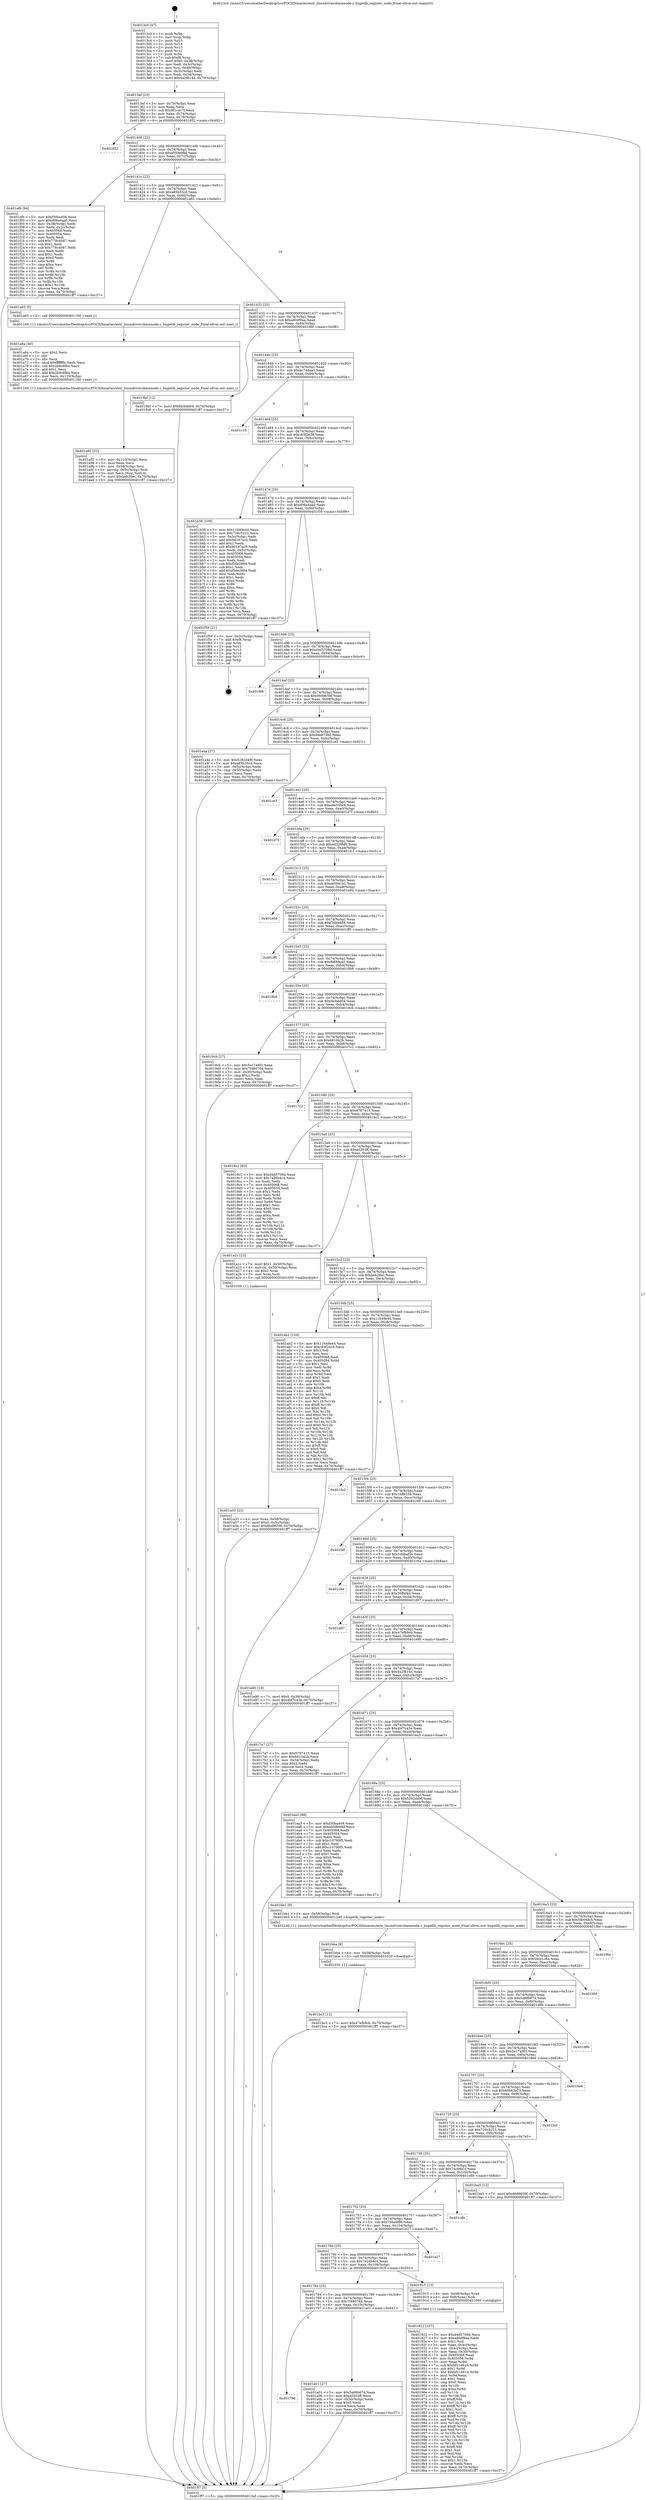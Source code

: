 digraph "0x4013c0" {
  label = "0x4013c0 (/mnt/c/Users/mathe/Desktop/tcc/POCII/binaries/extr_linuxdriversbasenode.c_hugetlb_register_node_Final-ollvm.out::main(0))"
  labelloc = "t"
  node[shape=record]

  Entry [label="",width=0.3,height=0.3,shape=circle,fillcolor=black,style=filled]
  "0x4013ef" [label="{
     0x4013ef [23]\l
     | [instrs]\l
     &nbsp;&nbsp;0x4013ef \<+3\>: mov -0x70(%rbp),%eax\l
     &nbsp;&nbsp;0x4013f2 \<+2\>: mov %eax,%ecx\l
     &nbsp;&nbsp;0x4013f4 \<+6\>: sub $0x9f1c4c7f,%ecx\l
     &nbsp;&nbsp;0x4013fa \<+3\>: mov %eax,-0x74(%rbp)\l
     &nbsp;&nbsp;0x4013fd \<+3\>: mov %ecx,-0x78(%rbp)\l
     &nbsp;&nbsp;0x401400 \<+6\>: je 0000000000401852 \<main+0x492\>\l
  }"]
  "0x401852" [label="{
     0x401852\l
  }", style=dashed]
  "0x401406" [label="{
     0x401406 [22]\l
     | [instrs]\l
     &nbsp;&nbsp;0x401406 \<+5\>: jmp 000000000040140b \<main+0x4b\>\l
     &nbsp;&nbsp;0x40140b \<+3\>: mov -0x74(%rbp),%eax\l
     &nbsp;&nbsp;0x40140e \<+5\>: sub $0xa059e98d,%eax\l
     &nbsp;&nbsp;0x401413 \<+3\>: mov %eax,-0x7c(%rbp)\l
     &nbsp;&nbsp;0x401416 \<+6\>: je 0000000000401efb \<main+0xb3b\>\l
  }"]
  Exit [label="",width=0.3,height=0.3,shape=circle,fillcolor=black,style=filled,peripheries=2]
  "0x401efb" [label="{
     0x401efb [94]\l
     | [instrs]\l
     &nbsp;&nbsp;0x401efb \<+5\>: mov $0xf30ba408,%eax\l
     &nbsp;&nbsp;0x401f00 \<+5\>: mov $0xd06a4aa0,%ecx\l
     &nbsp;&nbsp;0x401f05 \<+3\>: mov -0x38(%rbp),%edx\l
     &nbsp;&nbsp;0x401f08 \<+3\>: mov %edx,-0x2c(%rbp)\l
     &nbsp;&nbsp;0x401f0b \<+7\>: mov 0x405068,%edx\l
     &nbsp;&nbsp;0x401f12 \<+7\>: mov 0x405054,%esi\l
     &nbsp;&nbsp;0x401f19 \<+2\>: mov %edx,%edi\l
     &nbsp;&nbsp;0x401f1b \<+6\>: add $0x778c4087,%edi\l
     &nbsp;&nbsp;0x401f21 \<+3\>: sub $0x1,%edi\l
     &nbsp;&nbsp;0x401f24 \<+6\>: sub $0x778c4087,%edi\l
     &nbsp;&nbsp;0x401f2a \<+3\>: imul %edi,%edx\l
     &nbsp;&nbsp;0x401f2d \<+3\>: and $0x1,%edx\l
     &nbsp;&nbsp;0x401f30 \<+3\>: cmp $0x0,%edx\l
     &nbsp;&nbsp;0x401f33 \<+4\>: sete %r8b\l
     &nbsp;&nbsp;0x401f37 \<+3\>: cmp $0xa,%esi\l
     &nbsp;&nbsp;0x401f3a \<+4\>: setl %r9b\l
     &nbsp;&nbsp;0x401f3e \<+3\>: mov %r8b,%r10b\l
     &nbsp;&nbsp;0x401f41 \<+3\>: and %r9b,%r10b\l
     &nbsp;&nbsp;0x401f44 \<+3\>: xor %r9b,%r8b\l
     &nbsp;&nbsp;0x401f47 \<+3\>: or %r8b,%r10b\l
     &nbsp;&nbsp;0x401f4a \<+4\>: test $0x1,%r10b\l
     &nbsp;&nbsp;0x401f4e \<+3\>: cmovne %ecx,%eax\l
     &nbsp;&nbsp;0x401f51 \<+3\>: mov %eax,-0x70(%rbp)\l
     &nbsp;&nbsp;0x401f54 \<+5\>: jmp 0000000000401ff7 \<main+0xc37\>\l
  }"]
  "0x40141c" [label="{
     0x40141c [22]\l
     | [instrs]\l
     &nbsp;&nbsp;0x40141c \<+5\>: jmp 0000000000401421 \<main+0x61\>\l
     &nbsp;&nbsp;0x401421 \<+3\>: mov -0x74(%rbp),%eax\l
     &nbsp;&nbsp;0x401424 \<+5\>: sub $0xa85b35cd,%eax\l
     &nbsp;&nbsp;0x401429 \<+3\>: mov %eax,-0x80(%rbp)\l
     &nbsp;&nbsp;0x40142c \<+6\>: je 0000000000401a65 \<main+0x6a5\>\l
  }"]
  "0x401bc3" [label="{
     0x401bc3 [12]\l
     | [instrs]\l
     &nbsp;&nbsp;0x401bc3 \<+7\>: movl $0x47efb9cb,-0x70(%rbp)\l
     &nbsp;&nbsp;0x401bca \<+5\>: jmp 0000000000401ff7 \<main+0xc37\>\l
  }"]
  "0x401a65" [label="{
     0x401a65 [5]\l
     | [instrs]\l
     &nbsp;&nbsp;0x401a65 \<+5\>: call 0000000000401160 \<next_i\>\l
     | [calls]\l
     &nbsp;&nbsp;0x401160 \{1\} (/mnt/c/Users/mathe/Desktop/tcc/POCII/binaries/extr_linuxdriversbasenode.c_hugetlb_register_node_Final-ollvm.out::next_i)\l
  }"]
  "0x401432" [label="{
     0x401432 [25]\l
     | [instrs]\l
     &nbsp;&nbsp;0x401432 \<+5\>: jmp 0000000000401437 \<main+0x77\>\l
     &nbsp;&nbsp;0x401437 \<+3\>: mov -0x74(%rbp),%eax\l
     &nbsp;&nbsp;0x40143a \<+5\>: sub $0xad0df9aa,%eax\l
     &nbsp;&nbsp;0x40143f \<+6\>: mov %eax,-0x84(%rbp)\l
     &nbsp;&nbsp;0x401445 \<+6\>: je 00000000004019bf \<main+0x5ff\>\l
  }"]
  "0x401bba" [label="{
     0x401bba [9]\l
     | [instrs]\l
     &nbsp;&nbsp;0x401bba \<+4\>: mov -0x58(%rbp),%rdi\l
     &nbsp;&nbsp;0x401bbe \<+5\>: call 0000000000401030 \<free@plt\>\l
     | [calls]\l
     &nbsp;&nbsp;0x401030 \{1\} (unknown)\l
  }"]
  "0x4019bf" [label="{
     0x4019bf [12]\l
     | [instrs]\l
     &nbsp;&nbsp;0x4019bf \<+7\>: movl $0xfdcbdd04,-0x70(%rbp)\l
     &nbsp;&nbsp;0x4019c6 \<+5\>: jmp 0000000000401ff7 \<main+0xc37\>\l
  }"]
  "0x40144b" [label="{
     0x40144b [25]\l
     | [instrs]\l
     &nbsp;&nbsp;0x40144b \<+5\>: jmp 0000000000401450 \<main+0x90\>\l
     &nbsp;&nbsp;0x401450 \<+3\>: mov -0x74(%rbp),%eax\l
     &nbsp;&nbsp;0x401453 \<+5\>: sub $0xbc748aa1,%eax\l
     &nbsp;&nbsp;0x401458 \<+6\>: mov %eax,-0x88(%rbp)\l
     &nbsp;&nbsp;0x40145e \<+6\>: je 0000000000401c18 \<main+0x858\>\l
  }"]
  "0x401a92" [label="{
     0x401a92 [32]\l
     | [instrs]\l
     &nbsp;&nbsp;0x401a92 \<+6\>: mov -0x110(%rbp),%ecx\l
     &nbsp;&nbsp;0x401a98 \<+3\>: imul %eax,%ecx\l
     &nbsp;&nbsp;0x401a9b \<+4\>: mov -0x58(%rbp),%rsi\l
     &nbsp;&nbsp;0x401a9f \<+4\>: movslq -0x5c(%rbp),%rdi\l
     &nbsp;&nbsp;0x401aa3 \<+3\>: mov %ecx,(%rsi,%rdi,4)\l
     &nbsp;&nbsp;0x401aa6 \<+7\>: movl $0xbeb26ec,-0x70(%rbp)\l
     &nbsp;&nbsp;0x401aad \<+5\>: jmp 0000000000401ff7 \<main+0xc37\>\l
  }"]
  "0x401c18" [label="{
     0x401c18\l
  }", style=dashed]
  "0x401464" [label="{
     0x401464 [25]\l
     | [instrs]\l
     &nbsp;&nbsp;0x401464 \<+5\>: jmp 0000000000401469 \<main+0xa9\>\l
     &nbsp;&nbsp;0x401469 \<+3\>: mov -0x74(%rbp),%eax\l
     &nbsp;&nbsp;0x40146c \<+5\>: sub $0xc83f2e28,%eax\l
     &nbsp;&nbsp;0x401471 \<+6\>: mov %eax,-0x8c(%rbp)\l
     &nbsp;&nbsp;0x401477 \<+6\>: je 0000000000401b38 \<main+0x778\>\l
  }"]
  "0x401a6a" [label="{
     0x401a6a [40]\l
     | [instrs]\l
     &nbsp;&nbsp;0x401a6a \<+5\>: mov $0x2,%ecx\l
     &nbsp;&nbsp;0x401a6f \<+1\>: cltd\l
     &nbsp;&nbsp;0x401a70 \<+2\>: idiv %ecx\l
     &nbsp;&nbsp;0x401a72 \<+6\>: imul $0xfffffffe,%edx,%ecx\l
     &nbsp;&nbsp;0x401a78 \<+6\>: sub $0x2b9c6fb4,%ecx\l
     &nbsp;&nbsp;0x401a7e \<+3\>: add $0x1,%ecx\l
     &nbsp;&nbsp;0x401a81 \<+6\>: add $0x2b9c6fb4,%ecx\l
     &nbsp;&nbsp;0x401a87 \<+6\>: mov %ecx,-0x110(%rbp)\l
     &nbsp;&nbsp;0x401a8d \<+5\>: call 0000000000401160 \<next_i\>\l
     | [calls]\l
     &nbsp;&nbsp;0x401160 \{1\} (/mnt/c/Users/mathe/Desktop/tcc/POCII/binaries/extr_linuxdriversbasenode.c_hugetlb_register_node_Final-ollvm.out::next_i)\l
  }"]
  "0x401b38" [label="{
     0x401b38 [109]\l
     | [instrs]\l
     &nbsp;&nbsp;0x401b38 \<+5\>: mov $0x11649e44,%eax\l
     &nbsp;&nbsp;0x401b3d \<+5\>: mov $0x726c5223,%ecx\l
     &nbsp;&nbsp;0x401b42 \<+3\>: mov -0x5c(%rbp),%edx\l
     &nbsp;&nbsp;0x401b45 \<+6\>: add $0x9d187ac0,%edx\l
     &nbsp;&nbsp;0x401b4b \<+3\>: add $0x1,%edx\l
     &nbsp;&nbsp;0x401b4e \<+6\>: sub $0x9d187ac0,%edx\l
     &nbsp;&nbsp;0x401b54 \<+3\>: mov %edx,-0x5c(%rbp)\l
     &nbsp;&nbsp;0x401b57 \<+7\>: mov 0x405068,%edx\l
     &nbsp;&nbsp;0x401b5e \<+7\>: mov 0x405054,%esi\l
     &nbsp;&nbsp;0x401b65 \<+2\>: mov %edx,%edi\l
     &nbsp;&nbsp;0x401b67 \<+6\>: sub $0xf56e2894,%edi\l
     &nbsp;&nbsp;0x401b6d \<+3\>: sub $0x1,%edi\l
     &nbsp;&nbsp;0x401b70 \<+6\>: add $0xf56e2894,%edi\l
     &nbsp;&nbsp;0x401b76 \<+3\>: imul %edi,%edx\l
     &nbsp;&nbsp;0x401b79 \<+3\>: and $0x1,%edx\l
     &nbsp;&nbsp;0x401b7c \<+3\>: cmp $0x0,%edx\l
     &nbsp;&nbsp;0x401b7f \<+4\>: sete %r8b\l
     &nbsp;&nbsp;0x401b83 \<+3\>: cmp $0xa,%esi\l
     &nbsp;&nbsp;0x401b86 \<+4\>: setl %r9b\l
     &nbsp;&nbsp;0x401b8a \<+3\>: mov %r8b,%r10b\l
     &nbsp;&nbsp;0x401b8d \<+3\>: and %r9b,%r10b\l
     &nbsp;&nbsp;0x401b90 \<+3\>: xor %r9b,%r8b\l
     &nbsp;&nbsp;0x401b93 \<+3\>: or %r8b,%r10b\l
     &nbsp;&nbsp;0x401b96 \<+4\>: test $0x1,%r10b\l
     &nbsp;&nbsp;0x401b9a \<+3\>: cmovne %ecx,%eax\l
     &nbsp;&nbsp;0x401b9d \<+3\>: mov %eax,-0x70(%rbp)\l
     &nbsp;&nbsp;0x401ba0 \<+5\>: jmp 0000000000401ff7 \<main+0xc37\>\l
  }"]
  "0x40147d" [label="{
     0x40147d [25]\l
     | [instrs]\l
     &nbsp;&nbsp;0x40147d \<+5\>: jmp 0000000000401482 \<main+0xc2\>\l
     &nbsp;&nbsp;0x401482 \<+3\>: mov -0x74(%rbp),%eax\l
     &nbsp;&nbsp;0x401485 \<+5\>: sub $0xd06a4aa0,%eax\l
     &nbsp;&nbsp;0x40148a \<+6\>: mov %eax,-0x90(%rbp)\l
     &nbsp;&nbsp;0x401490 \<+6\>: je 0000000000401f59 \<main+0xb99\>\l
  }"]
  "0x401a33" [label="{
     0x401a33 [23]\l
     | [instrs]\l
     &nbsp;&nbsp;0x401a33 \<+4\>: mov %rax,-0x58(%rbp)\l
     &nbsp;&nbsp;0x401a37 \<+7\>: movl $0x0,-0x5c(%rbp)\l
     &nbsp;&nbsp;0x401a3e \<+7\>: movl $0xd6d9659f,-0x70(%rbp)\l
     &nbsp;&nbsp;0x401a45 \<+5\>: jmp 0000000000401ff7 \<main+0xc37\>\l
  }"]
  "0x401f59" [label="{
     0x401f59 [21]\l
     | [instrs]\l
     &nbsp;&nbsp;0x401f59 \<+3\>: mov -0x2c(%rbp),%eax\l
     &nbsp;&nbsp;0x401f5c \<+7\>: add $0xf8,%rsp\l
     &nbsp;&nbsp;0x401f63 \<+1\>: pop %rbx\l
     &nbsp;&nbsp;0x401f64 \<+2\>: pop %r12\l
     &nbsp;&nbsp;0x401f66 \<+2\>: pop %r13\l
     &nbsp;&nbsp;0x401f68 \<+2\>: pop %r14\l
     &nbsp;&nbsp;0x401f6a \<+2\>: pop %r15\l
     &nbsp;&nbsp;0x401f6c \<+1\>: pop %rbp\l
     &nbsp;&nbsp;0x401f6d \<+1\>: ret\l
  }"]
  "0x401496" [label="{
     0x401496 [25]\l
     | [instrs]\l
     &nbsp;&nbsp;0x401496 \<+5\>: jmp 000000000040149b \<main+0xdb\>\l
     &nbsp;&nbsp;0x40149b \<+3\>: mov -0x74(%rbp),%eax\l
     &nbsp;&nbsp;0x40149e \<+5\>: sub $0xd4d5708d,%eax\l
     &nbsp;&nbsp;0x4014a3 \<+6\>: mov %eax,-0x94(%rbp)\l
     &nbsp;&nbsp;0x4014a9 \<+6\>: je 0000000000401f86 \<main+0xbc6\>\l
  }"]
  "0x40179d" [label="{
     0x40179d\l
  }", style=dashed]
  "0x401f86" [label="{
     0x401f86\l
  }", style=dashed]
  "0x4014af" [label="{
     0x4014af [25]\l
     | [instrs]\l
     &nbsp;&nbsp;0x4014af \<+5\>: jmp 00000000004014b4 \<main+0xf4\>\l
     &nbsp;&nbsp;0x4014b4 \<+3\>: mov -0x74(%rbp),%eax\l
     &nbsp;&nbsp;0x4014b7 \<+5\>: sub $0xd6d9659f,%eax\l
     &nbsp;&nbsp;0x4014bc \<+6\>: mov %eax,-0x98(%rbp)\l
     &nbsp;&nbsp;0x4014c2 \<+6\>: je 0000000000401a4a \<main+0x68a\>\l
  }"]
  "0x401a01" [label="{
     0x401a01 [27]\l
     | [instrs]\l
     &nbsp;&nbsp;0x401a01 \<+5\>: mov $0x5a88b67d,%eax\l
     &nbsp;&nbsp;0x401a06 \<+5\>: mov $0xa0203ff,%ecx\l
     &nbsp;&nbsp;0x401a0b \<+3\>: mov -0x30(%rbp),%edx\l
     &nbsp;&nbsp;0x401a0e \<+3\>: cmp $0x0,%edx\l
     &nbsp;&nbsp;0x401a11 \<+3\>: cmove %ecx,%eax\l
     &nbsp;&nbsp;0x401a14 \<+3\>: mov %eax,-0x70(%rbp)\l
     &nbsp;&nbsp;0x401a17 \<+5\>: jmp 0000000000401ff7 \<main+0xc37\>\l
  }"]
  "0x401a4a" [label="{
     0x401a4a [27]\l
     | [instrs]\l
     &nbsp;&nbsp;0x401a4a \<+5\>: mov $0x5292d49f,%eax\l
     &nbsp;&nbsp;0x401a4f \<+5\>: mov $0xa85b35cd,%ecx\l
     &nbsp;&nbsp;0x401a54 \<+3\>: mov -0x5c(%rbp),%edx\l
     &nbsp;&nbsp;0x401a57 \<+3\>: cmp -0x50(%rbp),%edx\l
     &nbsp;&nbsp;0x401a5a \<+3\>: cmovl %ecx,%eax\l
     &nbsp;&nbsp;0x401a5d \<+3\>: mov %eax,-0x70(%rbp)\l
     &nbsp;&nbsp;0x401a60 \<+5\>: jmp 0000000000401ff7 \<main+0xc37\>\l
  }"]
  "0x4014c8" [label="{
     0x4014c8 [25]\l
     | [instrs]\l
     &nbsp;&nbsp;0x4014c8 \<+5\>: jmp 00000000004014cd \<main+0x10d\>\l
     &nbsp;&nbsp;0x4014cd \<+3\>: mov -0x74(%rbp),%eax\l
     &nbsp;&nbsp;0x4014d0 \<+5\>: sub $0xddeb7380,%eax\l
     &nbsp;&nbsp;0x4014d5 \<+6\>: mov %eax,-0x9c(%rbp)\l
     &nbsp;&nbsp;0x4014db \<+6\>: je 0000000000401ce3 \<main+0x923\>\l
  }"]
  "0x401922" [label="{
     0x401922 [157]\l
     | [instrs]\l
     &nbsp;&nbsp;0x401922 \<+5\>: mov $0xd4d5708d,%ecx\l
     &nbsp;&nbsp;0x401927 \<+5\>: mov $0xad0df9aa,%edx\l
     &nbsp;&nbsp;0x40192c \<+3\>: mov $0x1,%sil\l
     &nbsp;&nbsp;0x40192f \<+3\>: mov %eax,-0x4c(%rbp)\l
     &nbsp;&nbsp;0x401932 \<+3\>: mov -0x4c(%rbp),%eax\l
     &nbsp;&nbsp;0x401935 \<+3\>: mov %eax,-0x30(%rbp)\l
     &nbsp;&nbsp;0x401938 \<+7\>: mov 0x405068,%eax\l
     &nbsp;&nbsp;0x40193f \<+8\>: mov 0x405054,%r8d\l
     &nbsp;&nbsp;0x401947 \<+3\>: mov %eax,%r9d\l
     &nbsp;&nbsp;0x40194a \<+7\>: sub $0xbf21461b,%r9d\l
     &nbsp;&nbsp;0x401951 \<+4\>: sub $0x1,%r9d\l
     &nbsp;&nbsp;0x401955 \<+7\>: add $0xbf21461b,%r9d\l
     &nbsp;&nbsp;0x40195c \<+4\>: imul %r9d,%eax\l
     &nbsp;&nbsp;0x401960 \<+3\>: and $0x1,%eax\l
     &nbsp;&nbsp;0x401963 \<+3\>: cmp $0x0,%eax\l
     &nbsp;&nbsp;0x401966 \<+4\>: sete %r10b\l
     &nbsp;&nbsp;0x40196a \<+4\>: cmp $0xa,%r8d\l
     &nbsp;&nbsp;0x40196e \<+4\>: setl %r11b\l
     &nbsp;&nbsp;0x401972 \<+3\>: mov %r10b,%bl\l
     &nbsp;&nbsp;0x401975 \<+3\>: xor $0xff,%bl\l
     &nbsp;&nbsp;0x401978 \<+3\>: mov %r11b,%r14b\l
     &nbsp;&nbsp;0x40197b \<+4\>: xor $0xff,%r14b\l
     &nbsp;&nbsp;0x40197f \<+4\>: xor $0x1,%sil\l
     &nbsp;&nbsp;0x401983 \<+3\>: mov %bl,%r15b\l
     &nbsp;&nbsp;0x401986 \<+4\>: and $0xff,%r15b\l
     &nbsp;&nbsp;0x40198a \<+3\>: and %sil,%r10b\l
     &nbsp;&nbsp;0x40198d \<+3\>: mov %r14b,%r12b\l
     &nbsp;&nbsp;0x401990 \<+4\>: and $0xff,%r12b\l
     &nbsp;&nbsp;0x401994 \<+3\>: and %sil,%r11b\l
     &nbsp;&nbsp;0x401997 \<+3\>: or %r10b,%r15b\l
     &nbsp;&nbsp;0x40199a \<+3\>: or %r11b,%r12b\l
     &nbsp;&nbsp;0x40199d \<+3\>: xor %r12b,%r15b\l
     &nbsp;&nbsp;0x4019a0 \<+3\>: or %r14b,%bl\l
     &nbsp;&nbsp;0x4019a3 \<+3\>: xor $0xff,%bl\l
     &nbsp;&nbsp;0x4019a6 \<+4\>: or $0x1,%sil\l
     &nbsp;&nbsp;0x4019aa \<+3\>: and %sil,%bl\l
     &nbsp;&nbsp;0x4019ad \<+3\>: or %bl,%r15b\l
     &nbsp;&nbsp;0x4019b0 \<+4\>: test $0x1,%r15b\l
     &nbsp;&nbsp;0x4019b4 \<+3\>: cmovne %edx,%ecx\l
     &nbsp;&nbsp;0x4019b7 \<+3\>: mov %ecx,-0x70(%rbp)\l
     &nbsp;&nbsp;0x4019ba \<+5\>: jmp 0000000000401ff7 \<main+0xc37\>\l
  }"]
  "0x401ce3" [label="{
     0x401ce3\l
  }", style=dashed]
  "0x4014e1" [label="{
     0x4014e1 [25]\l
     | [instrs]\l
     &nbsp;&nbsp;0x4014e1 \<+5\>: jmp 00000000004014e6 \<main+0x126\>\l
     &nbsp;&nbsp;0x4014e6 \<+3\>: mov -0x74(%rbp),%eax\l
     &nbsp;&nbsp;0x4014e9 \<+5\>: sub $0xe8e55bc9,%eax\l
     &nbsp;&nbsp;0x4014ee \<+6\>: mov %eax,-0xa0(%rbp)\l
     &nbsp;&nbsp;0x4014f4 \<+6\>: je 0000000000401d7f \<main+0x9bf\>\l
  }"]
  "0x401784" [label="{
     0x401784 [25]\l
     | [instrs]\l
     &nbsp;&nbsp;0x401784 \<+5\>: jmp 0000000000401789 \<main+0x3c9\>\l
     &nbsp;&nbsp;0x401789 \<+3\>: mov -0x74(%rbp),%eax\l
     &nbsp;&nbsp;0x40178c \<+5\>: sub $0x7f480768,%eax\l
     &nbsp;&nbsp;0x401791 \<+6\>: mov %eax,-0x10c(%rbp)\l
     &nbsp;&nbsp;0x401797 \<+6\>: je 0000000000401a01 \<main+0x641\>\l
  }"]
  "0x401d7f" [label="{
     0x401d7f\l
  }", style=dashed]
  "0x4014fa" [label="{
     0x4014fa [25]\l
     | [instrs]\l
     &nbsp;&nbsp;0x4014fa \<+5\>: jmp 00000000004014ff \<main+0x13f\>\l
     &nbsp;&nbsp;0x4014ff \<+3\>: mov -0x74(%rbp),%eax\l
     &nbsp;&nbsp;0x401502 \<+5\>: sub $0xed328bf0,%eax\l
     &nbsp;&nbsp;0x401507 \<+6\>: mov %eax,-0xa4(%rbp)\l
     &nbsp;&nbsp;0x40150d \<+6\>: je 0000000000401fc1 \<main+0xc01\>\l
  }"]
  "0x401915" [label="{
     0x401915 [13]\l
     | [instrs]\l
     &nbsp;&nbsp;0x401915 \<+4\>: mov -0x48(%rbp),%rax\l
     &nbsp;&nbsp;0x401919 \<+4\>: mov 0x8(%rax),%rdi\l
     &nbsp;&nbsp;0x40191d \<+5\>: call 0000000000401060 \<atoi@plt\>\l
     | [calls]\l
     &nbsp;&nbsp;0x401060 \{1\} (unknown)\l
  }"]
  "0x401fc1" [label="{
     0x401fc1\l
  }", style=dashed]
  "0x401513" [label="{
     0x401513 [25]\l
     | [instrs]\l
     &nbsp;&nbsp;0x401513 \<+5\>: jmp 0000000000401518 \<main+0x158\>\l
     &nbsp;&nbsp;0x401518 \<+3\>: mov -0x74(%rbp),%eax\l
     &nbsp;&nbsp;0x40151b \<+5\>: sub $0xee5941e1,%eax\l
     &nbsp;&nbsp;0x401520 \<+6\>: mov %eax,-0xa8(%rbp)\l
     &nbsp;&nbsp;0x401526 \<+6\>: je 0000000000401e84 \<main+0xac4\>\l
  }"]
  "0x40176b" [label="{
     0x40176b [25]\l
     | [instrs]\l
     &nbsp;&nbsp;0x40176b \<+5\>: jmp 0000000000401770 \<main+0x3b0\>\l
     &nbsp;&nbsp;0x401770 \<+3\>: mov -0x74(%rbp),%eax\l
     &nbsp;&nbsp;0x401773 \<+5\>: sub $0x7a2db4c4,%eax\l
     &nbsp;&nbsp;0x401778 \<+6\>: mov %eax,-0x108(%rbp)\l
     &nbsp;&nbsp;0x40177e \<+6\>: je 0000000000401915 \<main+0x555\>\l
  }"]
  "0x401e84" [label="{
     0x401e84\l
  }", style=dashed]
  "0x40152c" [label="{
     0x40152c [25]\l
     | [instrs]\l
     &nbsp;&nbsp;0x40152c \<+5\>: jmp 0000000000401531 \<main+0x171\>\l
     &nbsp;&nbsp;0x401531 \<+3\>: mov -0x74(%rbp),%eax\l
     &nbsp;&nbsp;0x401534 \<+5\>: sub $0xf30ba408,%eax\l
     &nbsp;&nbsp;0x401539 \<+6\>: mov %eax,-0xac(%rbp)\l
     &nbsp;&nbsp;0x40153f \<+6\>: je 0000000000401ff0 \<main+0xc30\>\l
  }"]
  "0x401e27" [label="{
     0x401e27\l
  }", style=dashed]
  "0x401ff0" [label="{
     0x401ff0\l
  }", style=dashed]
  "0x401545" [label="{
     0x401545 [25]\l
     | [instrs]\l
     &nbsp;&nbsp;0x401545 \<+5\>: jmp 000000000040154a \<main+0x18a\>\l
     &nbsp;&nbsp;0x40154a \<+3\>: mov -0x74(%rbp),%eax\l
     &nbsp;&nbsp;0x40154d \<+5\>: sub $0xfb689ca0,%eax\l
     &nbsp;&nbsp;0x401552 \<+6\>: mov %eax,-0xb0(%rbp)\l
     &nbsp;&nbsp;0x401558 \<+6\>: je 00000000004018b6 \<main+0x4f6\>\l
  }"]
  "0x401752" [label="{
     0x401752 [25]\l
     | [instrs]\l
     &nbsp;&nbsp;0x401752 \<+5\>: jmp 0000000000401757 \<main+0x397\>\l
     &nbsp;&nbsp;0x401757 \<+3\>: mov -0x74(%rbp),%eax\l
     &nbsp;&nbsp;0x40175a \<+5\>: sub $0x756a6f86,%eax\l
     &nbsp;&nbsp;0x40175f \<+6\>: mov %eax,-0x104(%rbp)\l
     &nbsp;&nbsp;0x401765 \<+6\>: je 0000000000401e27 \<main+0xa67\>\l
  }"]
  "0x4018b6" [label="{
     0x4018b6\l
  }", style=dashed]
  "0x40155e" [label="{
     0x40155e [25]\l
     | [instrs]\l
     &nbsp;&nbsp;0x40155e \<+5\>: jmp 0000000000401563 \<main+0x1a3\>\l
     &nbsp;&nbsp;0x401563 \<+3\>: mov -0x74(%rbp),%eax\l
     &nbsp;&nbsp;0x401566 \<+5\>: sub $0xfdcbdd04,%eax\l
     &nbsp;&nbsp;0x40156b \<+6\>: mov %eax,-0xb4(%rbp)\l
     &nbsp;&nbsp;0x401571 \<+6\>: je 00000000004019cb \<main+0x60b\>\l
  }"]
  "0x401c8b" [label="{
     0x401c8b\l
  }", style=dashed]
  "0x4019cb" [label="{
     0x4019cb [27]\l
     | [instrs]\l
     &nbsp;&nbsp;0x4019cb \<+5\>: mov $0x5e1746f3,%eax\l
     &nbsp;&nbsp;0x4019d0 \<+5\>: mov $0x7f480768,%ecx\l
     &nbsp;&nbsp;0x4019d5 \<+3\>: mov -0x30(%rbp),%edx\l
     &nbsp;&nbsp;0x4019d8 \<+3\>: cmp $0x1,%edx\l
     &nbsp;&nbsp;0x4019db \<+3\>: cmovl %ecx,%eax\l
     &nbsp;&nbsp;0x4019de \<+3\>: mov %eax,-0x70(%rbp)\l
     &nbsp;&nbsp;0x4019e1 \<+5\>: jmp 0000000000401ff7 \<main+0xc37\>\l
  }"]
  "0x401577" [label="{
     0x401577 [25]\l
     | [instrs]\l
     &nbsp;&nbsp;0x401577 \<+5\>: jmp 000000000040157c \<main+0x1bc\>\l
     &nbsp;&nbsp;0x40157c \<+3\>: mov -0x74(%rbp),%eax\l
     &nbsp;&nbsp;0x40157f \<+5\>: sub $0x681042b,%eax\l
     &nbsp;&nbsp;0x401584 \<+6\>: mov %eax,-0xb8(%rbp)\l
     &nbsp;&nbsp;0x40158a \<+6\>: je 00000000004017c2 \<main+0x402\>\l
  }"]
  "0x401739" [label="{
     0x401739 [25]\l
     | [instrs]\l
     &nbsp;&nbsp;0x401739 \<+5\>: jmp 000000000040173e \<main+0x37e\>\l
     &nbsp;&nbsp;0x40173e \<+3\>: mov -0x74(%rbp),%eax\l
     &nbsp;&nbsp;0x401741 \<+5\>: sub $0x74c08a1f,%eax\l
     &nbsp;&nbsp;0x401746 \<+6\>: mov %eax,-0x100(%rbp)\l
     &nbsp;&nbsp;0x40174c \<+6\>: je 0000000000401c8b \<main+0x8cb\>\l
  }"]
  "0x4017c2" [label="{
     0x4017c2\l
  }", style=dashed]
  "0x401590" [label="{
     0x401590 [25]\l
     | [instrs]\l
     &nbsp;&nbsp;0x401590 \<+5\>: jmp 0000000000401595 \<main+0x1d5\>\l
     &nbsp;&nbsp;0x401595 \<+3\>: mov -0x74(%rbp),%eax\l
     &nbsp;&nbsp;0x401598 \<+5\>: sub $0x9787413,%eax\l
     &nbsp;&nbsp;0x40159d \<+6\>: mov %eax,-0xbc(%rbp)\l
     &nbsp;&nbsp;0x4015a3 \<+6\>: je 00000000004018c2 \<main+0x502\>\l
  }"]
  "0x401ba5" [label="{
     0x401ba5 [12]\l
     | [instrs]\l
     &nbsp;&nbsp;0x401ba5 \<+7\>: movl $0xd6d9659f,-0x70(%rbp)\l
     &nbsp;&nbsp;0x401bac \<+5\>: jmp 0000000000401ff7 \<main+0xc37\>\l
  }"]
  "0x4018c2" [label="{
     0x4018c2 [83]\l
     | [instrs]\l
     &nbsp;&nbsp;0x4018c2 \<+5\>: mov $0xd4d5708d,%eax\l
     &nbsp;&nbsp;0x4018c7 \<+5\>: mov $0x7a2db4c4,%ecx\l
     &nbsp;&nbsp;0x4018cc \<+2\>: xor %edx,%edx\l
     &nbsp;&nbsp;0x4018ce \<+7\>: mov 0x405068,%esi\l
     &nbsp;&nbsp;0x4018d5 \<+7\>: mov 0x405054,%edi\l
     &nbsp;&nbsp;0x4018dc \<+3\>: sub $0x1,%edx\l
     &nbsp;&nbsp;0x4018df \<+3\>: mov %esi,%r8d\l
     &nbsp;&nbsp;0x4018e2 \<+3\>: add %edx,%r8d\l
     &nbsp;&nbsp;0x4018e5 \<+4\>: imul %r8d,%esi\l
     &nbsp;&nbsp;0x4018e9 \<+3\>: and $0x1,%esi\l
     &nbsp;&nbsp;0x4018ec \<+3\>: cmp $0x0,%esi\l
     &nbsp;&nbsp;0x4018ef \<+4\>: sete %r9b\l
     &nbsp;&nbsp;0x4018f3 \<+3\>: cmp $0xa,%edi\l
     &nbsp;&nbsp;0x4018f6 \<+4\>: setl %r10b\l
     &nbsp;&nbsp;0x4018fa \<+3\>: mov %r9b,%r11b\l
     &nbsp;&nbsp;0x4018fd \<+3\>: and %r10b,%r11b\l
     &nbsp;&nbsp;0x401900 \<+3\>: xor %r10b,%r9b\l
     &nbsp;&nbsp;0x401903 \<+3\>: or %r9b,%r11b\l
     &nbsp;&nbsp;0x401906 \<+4\>: test $0x1,%r11b\l
     &nbsp;&nbsp;0x40190a \<+3\>: cmovne %ecx,%eax\l
     &nbsp;&nbsp;0x40190d \<+3\>: mov %eax,-0x70(%rbp)\l
     &nbsp;&nbsp;0x401910 \<+5\>: jmp 0000000000401ff7 \<main+0xc37\>\l
  }"]
  "0x4015a9" [label="{
     0x4015a9 [25]\l
     | [instrs]\l
     &nbsp;&nbsp;0x4015a9 \<+5\>: jmp 00000000004015ae \<main+0x1ee\>\l
     &nbsp;&nbsp;0x4015ae \<+3\>: mov -0x74(%rbp),%eax\l
     &nbsp;&nbsp;0x4015b1 \<+5\>: sub $0xa0203ff,%eax\l
     &nbsp;&nbsp;0x4015b6 \<+6\>: mov %eax,-0xc0(%rbp)\l
     &nbsp;&nbsp;0x4015bc \<+6\>: je 0000000000401a1c \<main+0x65c\>\l
  }"]
  "0x401720" [label="{
     0x401720 [25]\l
     | [instrs]\l
     &nbsp;&nbsp;0x401720 \<+5\>: jmp 0000000000401725 \<main+0x365\>\l
     &nbsp;&nbsp;0x401725 \<+3\>: mov -0x74(%rbp),%eax\l
     &nbsp;&nbsp;0x401728 \<+5\>: sub $0x726c5223,%eax\l
     &nbsp;&nbsp;0x40172d \<+6\>: mov %eax,-0xfc(%rbp)\l
     &nbsp;&nbsp;0x401733 \<+6\>: je 0000000000401ba5 \<main+0x7e5\>\l
  }"]
  "0x401a1c" [label="{
     0x401a1c [23]\l
     | [instrs]\l
     &nbsp;&nbsp;0x401a1c \<+7\>: movl $0x1,-0x50(%rbp)\l
     &nbsp;&nbsp;0x401a23 \<+4\>: movslq -0x50(%rbp),%rax\l
     &nbsp;&nbsp;0x401a27 \<+4\>: shl $0x2,%rax\l
     &nbsp;&nbsp;0x401a2b \<+3\>: mov %rax,%rdi\l
     &nbsp;&nbsp;0x401a2e \<+5\>: call 0000000000401050 \<malloc@plt\>\l
     | [calls]\l
     &nbsp;&nbsp;0x401050 \{1\} (unknown)\l
  }"]
  "0x4015c2" [label="{
     0x4015c2 [25]\l
     | [instrs]\l
     &nbsp;&nbsp;0x4015c2 \<+5\>: jmp 00000000004015c7 \<main+0x207\>\l
     &nbsp;&nbsp;0x4015c7 \<+3\>: mov -0x74(%rbp),%eax\l
     &nbsp;&nbsp;0x4015ca \<+5\>: sub $0xbeb26ec,%eax\l
     &nbsp;&nbsp;0x4015cf \<+6\>: mov %eax,-0xc4(%rbp)\l
     &nbsp;&nbsp;0x4015d5 \<+6\>: je 0000000000401ab2 \<main+0x6f2\>\l
  }"]
  "0x401bcf" [label="{
     0x401bcf\l
  }", style=dashed]
  "0x401ab2" [label="{
     0x401ab2 [134]\l
     | [instrs]\l
     &nbsp;&nbsp;0x401ab2 \<+5\>: mov $0x11649e44,%eax\l
     &nbsp;&nbsp;0x401ab7 \<+5\>: mov $0xc83f2e28,%ecx\l
     &nbsp;&nbsp;0x401abc \<+2\>: mov $0x1,%dl\l
     &nbsp;&nbsp;0x401abe \<+2\>: xor %esi,%esi\l
     &nbsp;&nbsp;0x401ac0 \<+7\>: mov 0x405068,%edi\l
     &nbsp;&nbsp;0x401ac7 \<+8\>: mov 0x405054,%r8d\l
     &nbsp;&nbsp;0x401acf \<+3\>: sub $0x1,%esi\l
     &nbsp;&nbsp;0x401ad2 \<+3\>: mov %edi,%r9d\l
     &nbsp;&nbsp;0x401ad5 \<+3\>: add %esi,%r9d\l
     &nbsp;&nbsp;0x401ad8 \<+4\>: imul %r9d,%edi\l
     &nbsp;&nbsp;0x401adc \<+3\>: and $0x1,%edi\l
     &nbsp;&nbsp;0x401adf \<+3\>: cmp $0x0,%edi\l
     &nbsp;&nbsp;0x401ae2 \<+4\>: sete %r10b\l
     &nbsp;&nbsp;0x401ae6 \<+4\>: cmp $0xa,%r8d\l
     &nbsp;&nbsp;0x401aea \<+4\>: setl %r11b\l
     &nbsp;&nbsp;0x401aee \<+3\>: mov %r10b,%bl\l
     &nbsp;&nbsp;0x401af1 \<+3\>: xor $0xff,%bl\l
     &nbsp;&nbsp;0x401af4 \<+3\>: mov %r11b,%r14b\l
     &nbsp;&nbsp;0x401af7 \<+4\>: xor $0xff,%r14b\l
     &nbsp;&nbsp;0x401afb \<+3\>: xor $0x0,%dl\l
     &nbsp;&nbsp;0x401afe \<+3\>: mov %bl,%r15b\l
     &nbsp;&nbsp;0x401b01 \<+4\>: and $0x0,%r15b\l
     &nbsp;&nbsp;0x401b05 \<+3\>: and %dl,%r10b\l
     &nbsp;&nbsp;0x401b08 \<+3\>: mov %r14b,%r12b\l
     &nbsp;&nbsp;0x401b0b \<+4\>: and $0x0,%r12b\l
     &nbsp;&nbsp;0x401b0f \<+3\>: and %dl,%r11b\l
     &nbsp;&nbsp;0x401b12 \<+3\>: or %r10b,%r15b\l
     &nbsp;&nbsp;0x401b15 \<+3\>: or %r11b,%r12b\l
     &nbsp;&nbsp;0x401b18 \<+3\>: xor %r12b,%r15b\l
     &nbsp;&nbsp;0x401b1b \<+3\>: or %r14b,%bl\l
     &nbsp;&nbsp;0x401b1e \<+3\>: xor $0xff,%bl\l
     &nbsp;&nbsp;0x401b21 \<+3\>: or $0x0,%dl\l
     &nbsp;&nbsp;0x401b24 \<+2\>: and %dl,%bl\l
     &nbsp;&nbsp;0x401b26 \<+3\>: or %bl,%r15b\l
     &nbsp;&nbsp;0x401b29 \<+4\>: test $0x1,%r15b\l
     &nbsp;&nbsp;0x401b2d \<+3\>: cmovne %ecx,%eax\l
     &nbsp;&nbsp;0x401b30 \<+3\>: mov %eax,-0x70(%rbp)\l
     &nbsp;&nbsp;0x401b33 \<+5\>: jmp 0000000000401ff7 \<main+0xc37\>\l
  }"]
  "0x4015db" [label="{
     0x4015db [25]\l
     | [instrs]\l
     &nbsp;&nbsp;0x4015db \<+5\>: jmp 00000000004015e0 \<main+0x220\>\l
     &nbsp;&nbsp;0x4015e0 \<+3\>: mov -0x74(%rbp),%eax\l
     &nbsp;&nbsp;0x4015e3 \<+5\>: sub $0x11649e44,%eax\l
     &nbsp;&nbsp;0x4015e8 \<+6\>: mov %eax,-0xc8(%rbp)\l
     &nbsp;&nbsp;0x4015ee \<+6\>: je 0000000000401fa2 \<main+0xbe2\>\l
  }"]
  "0x401707" [label="{
     0x401707 [25]\l
     | [instrs]\l
     &nbsp;&nbsp;0x401707 \<+5\>: jmp 000000000040170c \<main+0x34c\>\l
     &nbsp;&nbsp;0x40170c \<+3\>: mov -0x74(%rbp),%eax\l
     &nbsp;&nbsp;0x40170f \<+5\>: sub $0x60b63a23,%eax\l
     &nbsp;&nbsp;0x401714 \<+6\>: mov %eax,-0xf8(%rbp)\l
     &nbsp;&nbsp;0x40171a \<+6\>: je 0000000000401bcf \<main+0x80f\>\l
  }"]
  "0x401fa2" [label="{
     0x401fa2\l
  }", style=dashed]
  "0x4015f4" [label="{
     0x4015f4 [25]\l
     | [instrs]\l
     &nbsp;&nbsp;0x4015f4 \<+5\>: jmp 00000000004015f9 \<main+0x239\>\l
     &nbsp;&nbsp;0x4015f9 \<+3\>: mov -0x74(%rbp),%eax\l
     &nbsp;&nbsp;0x4015fc \<+5\>: sub $0x1bffe25b,%eax\l
     &nbsp;&nbsp;0x401601 \<+6\>: mov %eax,-0xcc(%rbp)\l
     &nbsp;&nbsp;0x401607 \<+6\>: je 0000000000401fdf \<main+0xc1f\>\l
  }"]
  "0x4019e6" [label="{
     0x4019e6\l
  }", style=dashed]
  "0x401fdf" [label="{
     0x401fdf\l
  }", style=dashed]
  "0x40160d" [label="{
     0x40160d [25]\l
     | [instrs]\l
     &nbsp;&nbsp;0x40160d \<+5\>: jmp 0000000000401612 \<main+0x252\>\l
     &nbsp;&nbsp;0x401612 \<+3\>: mov -0x74(%rbp),%eax\l
     &nbsp;&nbsp;0x401615 \<+5\>: sub $0x1ddbaf5e,%eax\l
     &nbsp;&nbsp;0x40161a \<+6\>: mov %eax,-0xd0(%rbp)\l
     &nbsp;&nbsp;0x401620 \<+6\>: je 0000000000401c6a \<main+0x8aa\>\l
  }"]
  "0x4016ee" [label="{
     0x4016ee [25]\l
     | [instrs]\l
     &nbsp;&nbsp;0x4016ee \<+5\>: jmp 00000000004016f3 \<main+0x333\>\l
     &nbsp;&nbsp;0x4016f3 \<+3\>: mov -0x74(%rbp),%eax\l
     &nbsp;&nbsp;0x4016f6 \<+5\>: sub $0x5e1746f3,%eax\l
     &nbsp;&nbsp;0x4016fb \<+6\>: mov %eax,-0xf4(%rbp)\l
     &nbsp;&nbsp;0x401701 \<+6\>: je 00000000004019e6 \<main+0x626\>\l
  }"]
  "0x401c6a" [label="{
     0x401c6a\l
  }", style=dashed]
  "0x401626" [label="{
     0x401626 [25]\l
     | [instrs]\l
     &nbsp;&nbsp;0x401626 \<+5\>: jmp 000000000040162b \<main+0x26b\>\l
     &nbsp;&nbsp;0x40162b \<+3\>: mov -0x74(%rbp),%eax\l
     &nbsp;&nbsp;0x40162e \<+5\>: sub $0x26ffaf4d,%eax\l
     &nbsp;&nbsp;0x401633 \<+6\>: mov %eax,-0xd4(%rbp)\l
     &nbsp;&nbsp;0x401639 \<+6\>: je 0000000000401d97 \<main+0x9d7\>\l
  }"]
  "0x401d8b" [label="{
     0x401d8b\l
  }", style=dashed]
  "0x401d97" [label="{
     0x401d97\l
  }", style=dashed]
  "0x40163f" [label="{
     0x40163f [25]\l
     | [instrs]\l
     &nbsp;&nbsp;0x40163f \<+5\>: jmp 0000000000401644 \<main+0x284\>\l
     &nbsp;&nbsp;0x401644 \<+3\>: mov -0x74(%rbp),%eax\l
     &nbsp;&nbsp;0x401647 \<+5\>: sub $0x47efb9cb,%eax\l
     &nbsp;&nbsp;0x40164c \<+6\>: mov %eax,-0xd8(%rbp)\l
     &nbsp;&nbsp;0x401652 \<+6\>: je 0000000000401e90 \<main+0xad0\>\l
  }"]
  "0x4016d5" [label="{
     0x4016d5 [25]\l
     | [instrs]\l
     &nbsp;&nbsp;0x4016d5 \<+5\>: jmp 00000000004016da \<main+0x31a\>\l
     &nbsp;&nbsp;0x4016da \<+3\>: mov -0x74(%rbp),%eax\l
     &nbsp;&nbsp;0x4016dd \<+5\>: sub $0x5a88b67d,%eax\l
     &nbsp;&nbsp;0x4016e2 \<+6\>: mov %eax,-0xf0(%rbp)\l
     &nbsp;&nbsp;0x4016e8 \<+6\>: je 0000000000401d8b \<main+0x9cb\>\l
  }"]
  "0x401e90" [label="{
     0x401e90 [19]\l
     | [instrs]\l
     &nbsp;&nbsp;0x401e90 \<+7\>: movl $0x0,-0x38(%rbp)\l
     &nbsp;&nbsp;0x401e97 \<+7\>: movl $0x4bf7c43e,-0x70(%rbp)\l
     &nbsp;&nbsp;0x401e9e \<+5\>: jmp 0000000000401ff7 \<main+0xc37\>\l
  }"]
  "0x401658" [label="{
     0x401658 [25]\l
     | [instrs]\l
     &nbsp;&nbsp;0x401658 \<+5\>: jmp 000000000040165d \<main+0x29d\>\l
     &nbsp;&nbsp;0x40165d \<+3\>: mov -0x74(%rbp),%eax\l
     &nbsp;&nbsp;0x401660 \<+5\>: sub $0x4a2f814d,%eax\l
     &nbsp;&nbsp;0x401665 \<+6\>: mov %eax,-0xdc(%rbp)\l
     &nbsp;&nbsp;0x40166b \<+6\>: je 00000000004017a7 \<main+0x3e7\>\l
  }"]
  "0x401bfd" [label="{
     0x401bfd\l
  }", style=dashed]
  "0x4017a7" [label="{
     0x4017a7 [27]\l
     | [instrs]\l
     &nbsp;&nbsp;0x4017a7 \<+5\>: mov $0x9787413,%eax\l
     &nbsp;&nbsp;0x4017ac \<+5\>: mov $0x681042b,%ecx\l
     &nbsp;&nbsp;0x4017b1 \<+3\>: mov -0x34(%rbp),%edx\l
     &nbsp;&nbsp;0x4017b4 \<+3\>: cmp $0x2,%edx\l
     &nbsp;&nbsp;0x4017b7 \<+3\>: cmovne %ecx,%eax\l
     &nbsp;&nbsp;0x4017ba \<+3\>: mov %eax,-0x70(%rbp)\l
     &nbsp;&nbsp;0x4017bd \<+5\>: jmp 0000000000401ff7 \<main+0xc37\>\l
  }"]
  "0x401671" [label="{
     0x401671 [25]\l
     | [instrs]\l
     &nbsp;&nbsp;0x401671 \<+5\>: jmp 0000000000401676 \<main+0x2b6\>\l
     &nbsp;&nbsp;0x401676 \<+3\>: mov -0x74(%rbp),%eax\l
     &nbsp;&nbsp;0x401679 \<+5\>: sub $0x4bf7c43e,%eax\l
     &nbsp;&nbsp;0x40167e \<+6\>: mov %eax,-0xe0(%rbp)\l
     &nbsp;&nbsp;0x401684 \<+6\>: je 0000000000401ea3 \<main+0xae3\>\l
  }"]
  "0x401ff7" [label="{
     0x401ff7 [5]\l
     | [instrs]\l
     &nbsp;&nbsp;0x401ff7 \<+5\>: jmp 00000000004013ef \<main+0x2f\>\l
  }"]
  "0x4013c0" [label="{
     0x4013c0 [47]\l
     | [instrs]\l
     &nbsp;&nbsp;0x4013c0 \<+1\>: push %rbp\l
     &nbsp;&nbsp;0x4013c1 \<+3\>: mov %rsp,%rbp\l
     &nbsp;&nbsp;0x4013c4 \<+2\>: push %r15\l
     &nbsp;&nbsp;0x4013c6 \<+2\>: push %r14\l
     &nbsp;&nbsp;0x4013c8 \<+2\>: push %r13\l
     &nbsp;&nbsp;0x4013ca \<+2\>: push %r12\l
     &nbsp;&nbsp;0x4013cc \<+1\>: push %rbx\l
     &nbsp;&nbsp;0x4013cd \<+7\>: sub $0xf8,%rsp\l
     &nbsp;&nbsp;0x4013d4 \<+7\>: movl $0x0,-0x38(%rbp)\l
     &nbsp;&nbsp;0x4013db \<+3\>: mov %edi,-0x3c(%rbp)\l
     &nbsp;&nbsp;0x4013de \<+4\>: mov %rsi,-0x48(%rbp)\l
     &nbsp;&nbsp;0x4013e2 \<+3\>: mov -0x3c(%rbp),%edi\l
     &nbsp;&nbsp;0x4013e5 \<+3\>: mov %edi,-0x34(%rbp)\l
     &nbsp;&nbsp;0x4013e8 \<+7\>: movl $0x4a2f814d,-0x70(%rbp)\l
  }"]
  "0x4016bc" [label="{
     0x4016bc [25]\l
     | [instrs]\l
     &nbsp;&nbsp;0x4016bc \<+5\>: jmp 00000000004016c1 \<main+0x301\>\l
     &nbsp;&nbsp;0x4016c1 \<+3\>: mov -0x74(%rbp),%eax\l
     &nbsp;&nbsp;0x4016c4 \<+5\>: sub $0x59cb1c6a,%eax\l
     &nbsp;&nbsp;0x4016c9 \<+6\>: mov %eax,-0xec(%rbp)\l
     &nbsp;&nbsp;0x4016cf \<+6\>: je 0000000000401bfd \<main+0x83d\>\l
  }"]
  "0x401ea3" [label="{
     0x401ea3 [88]\l
     | [instrs]\l
     &nbsp;&nbsp;0x401ea3 \<+5\>: mov $0xf30ba408,%eax\l
     &nbsp;&nbsp;0x401ea8 \<+5\>: mov $0xa059e98d,%ecx\l
     &nbsp;&nbsp;0x401ead \<+7\>: mov 0x405068,%edx\l
     &nbsp;&nbsp;0x401eb4 \<+7\>: mov 0x405054,%esi\l
     &nbsp;&nbsp;0x401ebb \<+2\>: mov %edx,%edi\l
     &nbsp;&nbsp;0x401ebd \<+6\>: sub $0xc10790f5,%edi\l
     &nbsp;&nbsp;0x401ec3 \<+3\>: sub $0x1,%edi\l
     &nbsp;&nbsp;0x401ec6 \<+6\>: add $0xc10790f5,%edi\l
     &nbsp;&nbsp;0x401ecc \<+3\>: imul %edi,%edx\l
     &nbsp;&nbsp;0x401ecf \<+3\>: and $0x1,%edx\l
     &nbsp;&nbsp;0x401ed2 \<+3\>: cmp $0x0,%edx\l
     &nbsp;&nbsp;0x401ed5 \<+4\>: sete %r8b\l
     &nbsp;&nbsp;0x401ed9 \<+3\>: cmp $0xa,%esi\l
     &nbsp;&nbsp;0x401edc \<+4\>: setl %r9b\l
     &nbsp;&nbsp;0x401ee0 \<+3\>: mov %r8b,%r10b\l
     &nbsp;&nbsp;0x401ee3 \<+3\>: and %r9b,%r10b\l
     &nbsp;&nbsp;0x401ee6 \<+3\>: xor %r9b,%r8b\l
     &nbsp;&nbsp;0x401ee9 \<+3\>: or %r8b,%r10b\l
     &nbsp;&nbsp;0x401eec \<+4\>: test $0x1,%r10b\l
     &nbsp;&nbsp;0x401ef0 \<+3\>: cmovne %ecx,%eax\l
     &nbsp;&nbsp;0x401ef3 \<+3\>: mov %eax,-0x70(%rbp)\l
     &nbsp;&nbsp;0x401ef6 \<+5\>: jmp 0000000000401ff7 \<main+0xc37\>\l
  }"]
  "0x40168a" [label="{
     0x40168a [25]\l
     | [instrs]\l
     &nbsp;&nbsp;0x40168a \<+5\>: jmp 000000000040168f \<main+0x2cf\>\l
     &nbsp;&nbsp;0x40168f \<+3\>: mov -0x74(%rbp),%eax\l
     &nbsp;&nbsp;0x401692 \<+5\>: sub $0x5292d49f,%eax\l
     &nbsp;&nbsp;0x401697 \<+6\>: mov %eax,-0xe4(%rbp)\l
     &nbsp;&nbsp;0x40169d \<+6\>: je 0000000000401bb1 \<main+0x7f1\>\l
  }"]
  "0x401f6e" [label="{
     0x401f6e\l
  }", style=dashed]
  "0x401bb1" [label="{
     0x401bb1 [9]\l
     | [instrs]\l
     &nbsp;&nbsp;0x401bb1 \<+4\>: mov -0x58(%rbp),%rdi\l
     &nbsp;&nbsp;0x401bb5 \<+5\>: call 0000000000401240 \<hugetlb_register_node\>\l
     | [calls]\l
     &nbsp;&nbsp;0x401240 \{1\} (/mnt/c/Users/mathe/Desktop/tcc/POCII/binaries/extr_linuxdriversbasenode.c_hugetlb_register_node_Final-ollvm.out::hugetlb_register_node)\l
  }"]
  "0x4016a3" [label="{
     0x4016a3 [25]\l
     | [instrs]\l
     &nbsp;&nbsp;0x4016a3 \<+5\>: jmp 00000000004016a8 \<main+0x2e8\>\l
     &nbsp;&nbsp;0x4016a8 \<+3\>: mov -0x74(%rbp),%eax\l
     &nbsp;&nbsp;0x4016ab \<+5\>: sub $0x58c06fc5,%eax\l
     &nbsp;&nbsp;0x4016b0 \<+6\>: mov %eax,-0xe8(%rbp)\l
     &nbsp;&nbsp;0x4016b6 \<+6\>: je 0000000000401f6e \<main+0xbae\>\l
  }"]
  Entry -> "0x4013c0" [label=" 1"]
  "0x4013ef" -> "0x401852" [label=" 0"]
  "0x4013ef" -> "0x401406" [label=" 18"]
  "0x401f59" -> Exit [label=" 1"]
  "0x401406" -> "0x401efb" [label=" 1"]
  "0x401406" -> "0x40141c" [label=" 17"]
  "0x401efb" -> "0x401ff7" [label=" 1"]
  "0x40141c" -> "0x401a65" [label=" 1"]
  "0x40141c" -> "0x401432" [label=" 16"]
  "0x401ea3" -> "0x401ff7" [label=" 1"]
  "0x401432" -> "0x4019bf" [label=" 1"]
  "0x401432" -> "0x40144b" [label=" 15"]
  "0x401e90" -> "0x401ff7" [label=" 1"]
  "0x40144b" -> "0x401c18" [label=" 0"]
  "0x40144b" -> "0x401464" [label=" 15"]
  "0x401bc3" -> "0x401ff7" [label=" 1"]
  "0x401464" -> "0x401b38" [label=" 1"]
  "0x401464" -> "0x40147d" [label=" 14"]
  "0x401bba" -> "0x401bc3" [label=" 1"]
  "0x40147d" -> "0x401f59" [label=" 1"]
  "0x40147d" -> "0x401496" [label=" 13"]
  "0x401bb1" -> "0x401bba" [label=" 1"]
  "0x401496" -> "0x401f86" [label=" 0"]
  "0x401496" -> "0x4014af" [label=" 13"]
  "0x401ba5" -> "0x401ff7" [label=" 1"]
  "0x4014af" -> "0x401a4a" [label=" 2"]
  "0x4014af" -> "0x4014c8" [label=" 11"]
  "0x401b38" -> "0x401ff7" [label=" 1"]
  "0x4014c8" -> "0x401ce3" [label=" 0"]
  "0x4014c8" -> "0x4014e1" [label=" 11"]
  "0x401a92" -> "0x401ff7" [label=" 1"]
  "0x4014e1" -> "0x401d7f" [label=" 0"]
  "0x4014e1" -> "0x4014fa" [label=" 11"]
  "0x401a6a" -> "0x401a92" [label=" 1"]
  "0x4014fa" -> "0x401fc1" [label=" 0"]
  "0x4014fa" -> "0x401513" [label=" 11"]
  "0x401a65" -> "0x401a6a" [label=" 1"]
  "0x401513" -> "0x401e84" [label=" 0"]
  "0x401513" -> "0x40152c" [label=" 11"]
  "0x401a33" -> "0x401ff7" [label=" 1"]
  "0x40152c" -> "0x401ff0" [label=" 0"]
  "0x40152c" -> "0x401545" [label=" 11"]
  "0x401a1c" -> "0x401a33" [label=" 1"]
  "0x401545" -> "0x4018b6" [label=" 0"]
  "0x401545" -> "0x40155e" [label=" 11"]
  "0x401784" -> "0x40179d" [label=" 0"]
  "0x40155e" -> "0x4019cb" [label=" 1"]
  "0x40155e" -> "0x401577" [label=" 10"]
  "0x401784" -> "0x401a01" [label=" 1"]
  "0x401577" -> "0x4017c2" [label=" 0"]
  "0x401577" -> "0x401590" [label=" 10"]
  "0x4019cb" -> "0x401ff7" [label=" 1"]
  "0x401590" -> "0x4018c2" [label=" 1"]
  "0x401590" -> "0x4015a9" [label=" 9"]
  "0x4019bf" -> "0x401ff7" [label=" 1"]
  "0x4015a9" -> "0x401a1c" [label=" 1"]
  "0x4015a9" -> "0x4015c2" [label=" 8"]
  "0x401915" -> "0x401922" [label=" 1"]
  "0x4015c2" -> "0x401ab2" [label=" 1"]
  "0x4015c2" -> "0x4015db" [label=" 7"]
  "0x40176b" -> "0x401784" [label=" 1"]
  "0x4015db" -> "0x401fa2" [label=" 0"]
  "0x4015db" -> "0x4015f4" [label=" 7"]
  "0x401a4a" -> "0x401ff7" [label=" 2"]
  "0x4015f4" -> "0x401fdf" [label=" 0"]
  "0x4015f4" -> "0x40160d" [label=" 7"]
  "0x401752" -> "0x40176b" [label=" 2"]
  "0x40160d" -> "0x401c6a" [label=" 0"]
  "0x40160d" -> "0x401626" [label=" 7"]
  "0x401a01" -> "0x401ff7" [label=" 1"]
  "0x401626" -> "0x401d97" [label=" 0"]
  "0x401626" -> "0x40163f" [label=" 7"]
  "0x401739" -> "0x401752" [label=" 2"]
  "0x40163f" -> "0x401e90" [label=" 1"]
  "0x40163f" -> "0x401658" [label=" 6"]
  "0x401ab2" -> "0x401ff7" [label=" 1"]
  "0x401658" -> "0x4017a7" [label=" 1"]
  "0x401658" -> "0x401671" [label=" 5"]
  "0x4017a7" -> "0x401ff7" [label=" 1"]
  "0x4013c0" -> "0x4013ef" [label=" 1"]
  "0x401ff7" -> "0x4013ef" [label=" 17"]
  "0x4018c2" -> "0x401ff7" [label=" 1"]
  "0x401720" -> "0x401739" [label=" 2"]
  "0x401671" -> "0x401ea3" [label=" 1"]
  "0x401671" -> "0x40168a" [label=" 4"]
  "0x401922" -> "0x401ff7" [label=" 1"]
  "0x40168a" -> "0x401bb1" [label=" 1"]
  "0x40168a" -> "0x4016a3" [label=" 3"]
  "0x401707" -> "0x401720" [label=" 3"]
  "0x4016a3" -> "0x401f6e" [label=" 0"]
  "0x4016a3" -> "0x4016bc" [label=" 3"]
  "0x401720" -> "0x401ba5" [label=" 1"]
  "0x4016bc" -> "0x401bfd" [label=" 0"]
  "0x4016bc" -> "0x4016d5" [label=" 3"]
  "0x401739" -> "0x401c8b" [label=" 0"]
  "0x4016d5" -> "0x401d8b" [label=" 0"]
  "0x4016d5" -> "0x4016ee" [label=" 3"]
  "0x401752" -> "0x401e27" [label=" 0"]
  "0x4016ee" -> "0x4019e6" [label=" 0"]
  "0x4016ee" -> "0x401707" [label=" 3"]
  "0x40176b" -> "0x401915" [label=" 1"]
  "0x401707" -> "0x401bcf" [label=" 0"]
}
